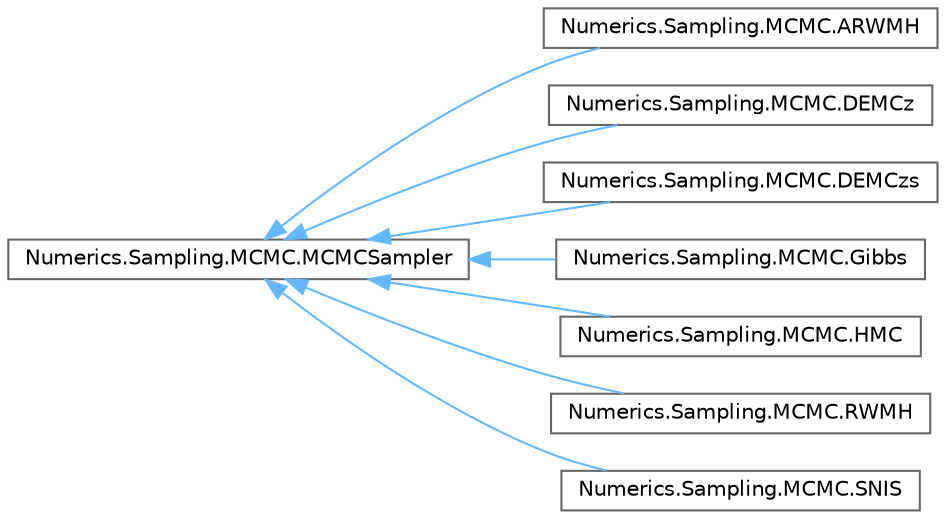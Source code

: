 digraph "Graphical Class Hierarchy"
{
 // LATEX_PDF_SIZE
  bgcolor="transparent";
  edge [fontname=Helvetica,fontsize=10,labelfontname=Helvetica,labelfontsize=10];
  node [fontname=Helvetica,fontsize=10,shape=box,height=0.2,width=0.4];
  rankdir="LR";
  Node0 [id="Node000000",label="Numerics.Sampling.MCMC.MCMCSampler",height=0.2,width=0.4,color="grey40", fillcolor="white", style="filled",URL="$class_numerics_1_1_sampling_1_1_m_c_m_c_1_1_m_c_m_c_sampler.html",tooltip="A base class for all Markov Chain Monte Carlo (MCMC) samplers."];
  Node0 -> Node1 [id="edge202_Node000000_Node000001",dir="back",color="steelblue1",style="solid",tooltip=" "];
  Node1 [id="Node000001",label="Numerics.Sampling.MCMC.ARWMH",height=0.2,width=0.4,color="grey40", fillcolor="white", style="filled",URL="$class_numerics_1_1_sampling_1_1_m_c_m_c_1_1_a_r_w_m_h.html",tooltip="This class performs Bayesian MCMC using the adaptive random walk Metropolis-Hastings (RWMH) method."];
  Node0 -> Node2 [id="edge203_Node000000_Node000002",dir="back",color="steelblue1",style="solid",tooltip=" "];
  Node2 [id="Node000002",label="Numerics.Sampling.MCMC.DEMCz",height=0.2,width=0.4,color="grey40", fillcolor="white", style="filled",URL="$class_numerics_1_1_sampling_1_1_m_c_m_c_1_1_d_e_m_cz.html",tooltip="This class performs Bayesian MCMC using the adaptive Differential Evolution Markov Chain (DE-MCz) met..."];
  Node0 -> Node3 [id="edge204_Node000000_Node000003",dir="back",color="steelblue1",style="solid",tooltip=" "];
  Node3 [id="Node000003",label="Numerics.Sampling.MCMC.DEMCzs",height=0.2,width=0.4,color="grey40", fillcolor="white", style="filled",URL="$class_numerics_1_1_sampling_1_1_m_c_m_c_1_1_d_e_m_czs.html",tooltip="This class performs Bayesian MCMC using the adaptive Differential Evolution Markov Chain with snooker..."];
  Node0 -> Node4 [id="edge205_Node000000_Node000004",dir="back",color="steelblue1",style="solid",tooltip=" "];
  Node4 [id="Node000004",label="Numerics.Sampling.MCMC.Gibbs",height=0.2,width=0.4,color="grey40", fillcolor="white", style="filled",URL="$class_numerics_1_1_sampling_1_1_m_c_m_c_1_1_gibbs.html",tooltip="This class performs Bayesian MCMC using the Gibbs method."];
  Node0 -> Node5 [id="edge206_Node000000_Node000005",dir="back",color="steelblue1",style="solid",tooltip=" "];
  Node5 [id="Node000005",label="Numerics.Sampling.MCMC.HMC",height=0.2,width=0.4,color="grey40", fillcolor="white", style="filled",URL="$class_numerics_1_1_sampling_1_1_m_c_m_c_1_1_h_m_c.html",tooltip="This class performs Bayesian MCMC using the Hamiltonian Monte Carlo (HMC) method."];
  Node0 -> Node6 [id="edge207_Node000000_Node000006",dir="back",color="steelblue1",style="solid",tooltip=" "];
  Node6 [id="Node000006",label="Numerics.Sampling.MCMC.RWMH",height=0.2,width=0.4,color="grey40", fillcolor="white", style="filled",URL="$class_numerics_1_1_sampling_1_1_m_c_m_c_1_1_r_w_m_h.html",tooltip="This class performs Bayesian MCMC using the random walk Metropolis-Hastings (RWMH) method."];
  Node0 -> Node7 [id="edge208_Node000000_Node000007",dir="back",color="steelblue1",style="solid",tooltip=" "];
  Node7 [id="Node000007",label="Numerics.Sampling.MCMC.SNIS",height=0.2,width=0.4,color="grey40", fillcolor="white", style="filled",URL="$class_numerics_1_1_sampling_1_1_m_c_m_c_1_1_s_n_i_s.html",tooltip="This class performs Bayesian inference using the self-normalizing importance sampling (SNIS) method."];
}
